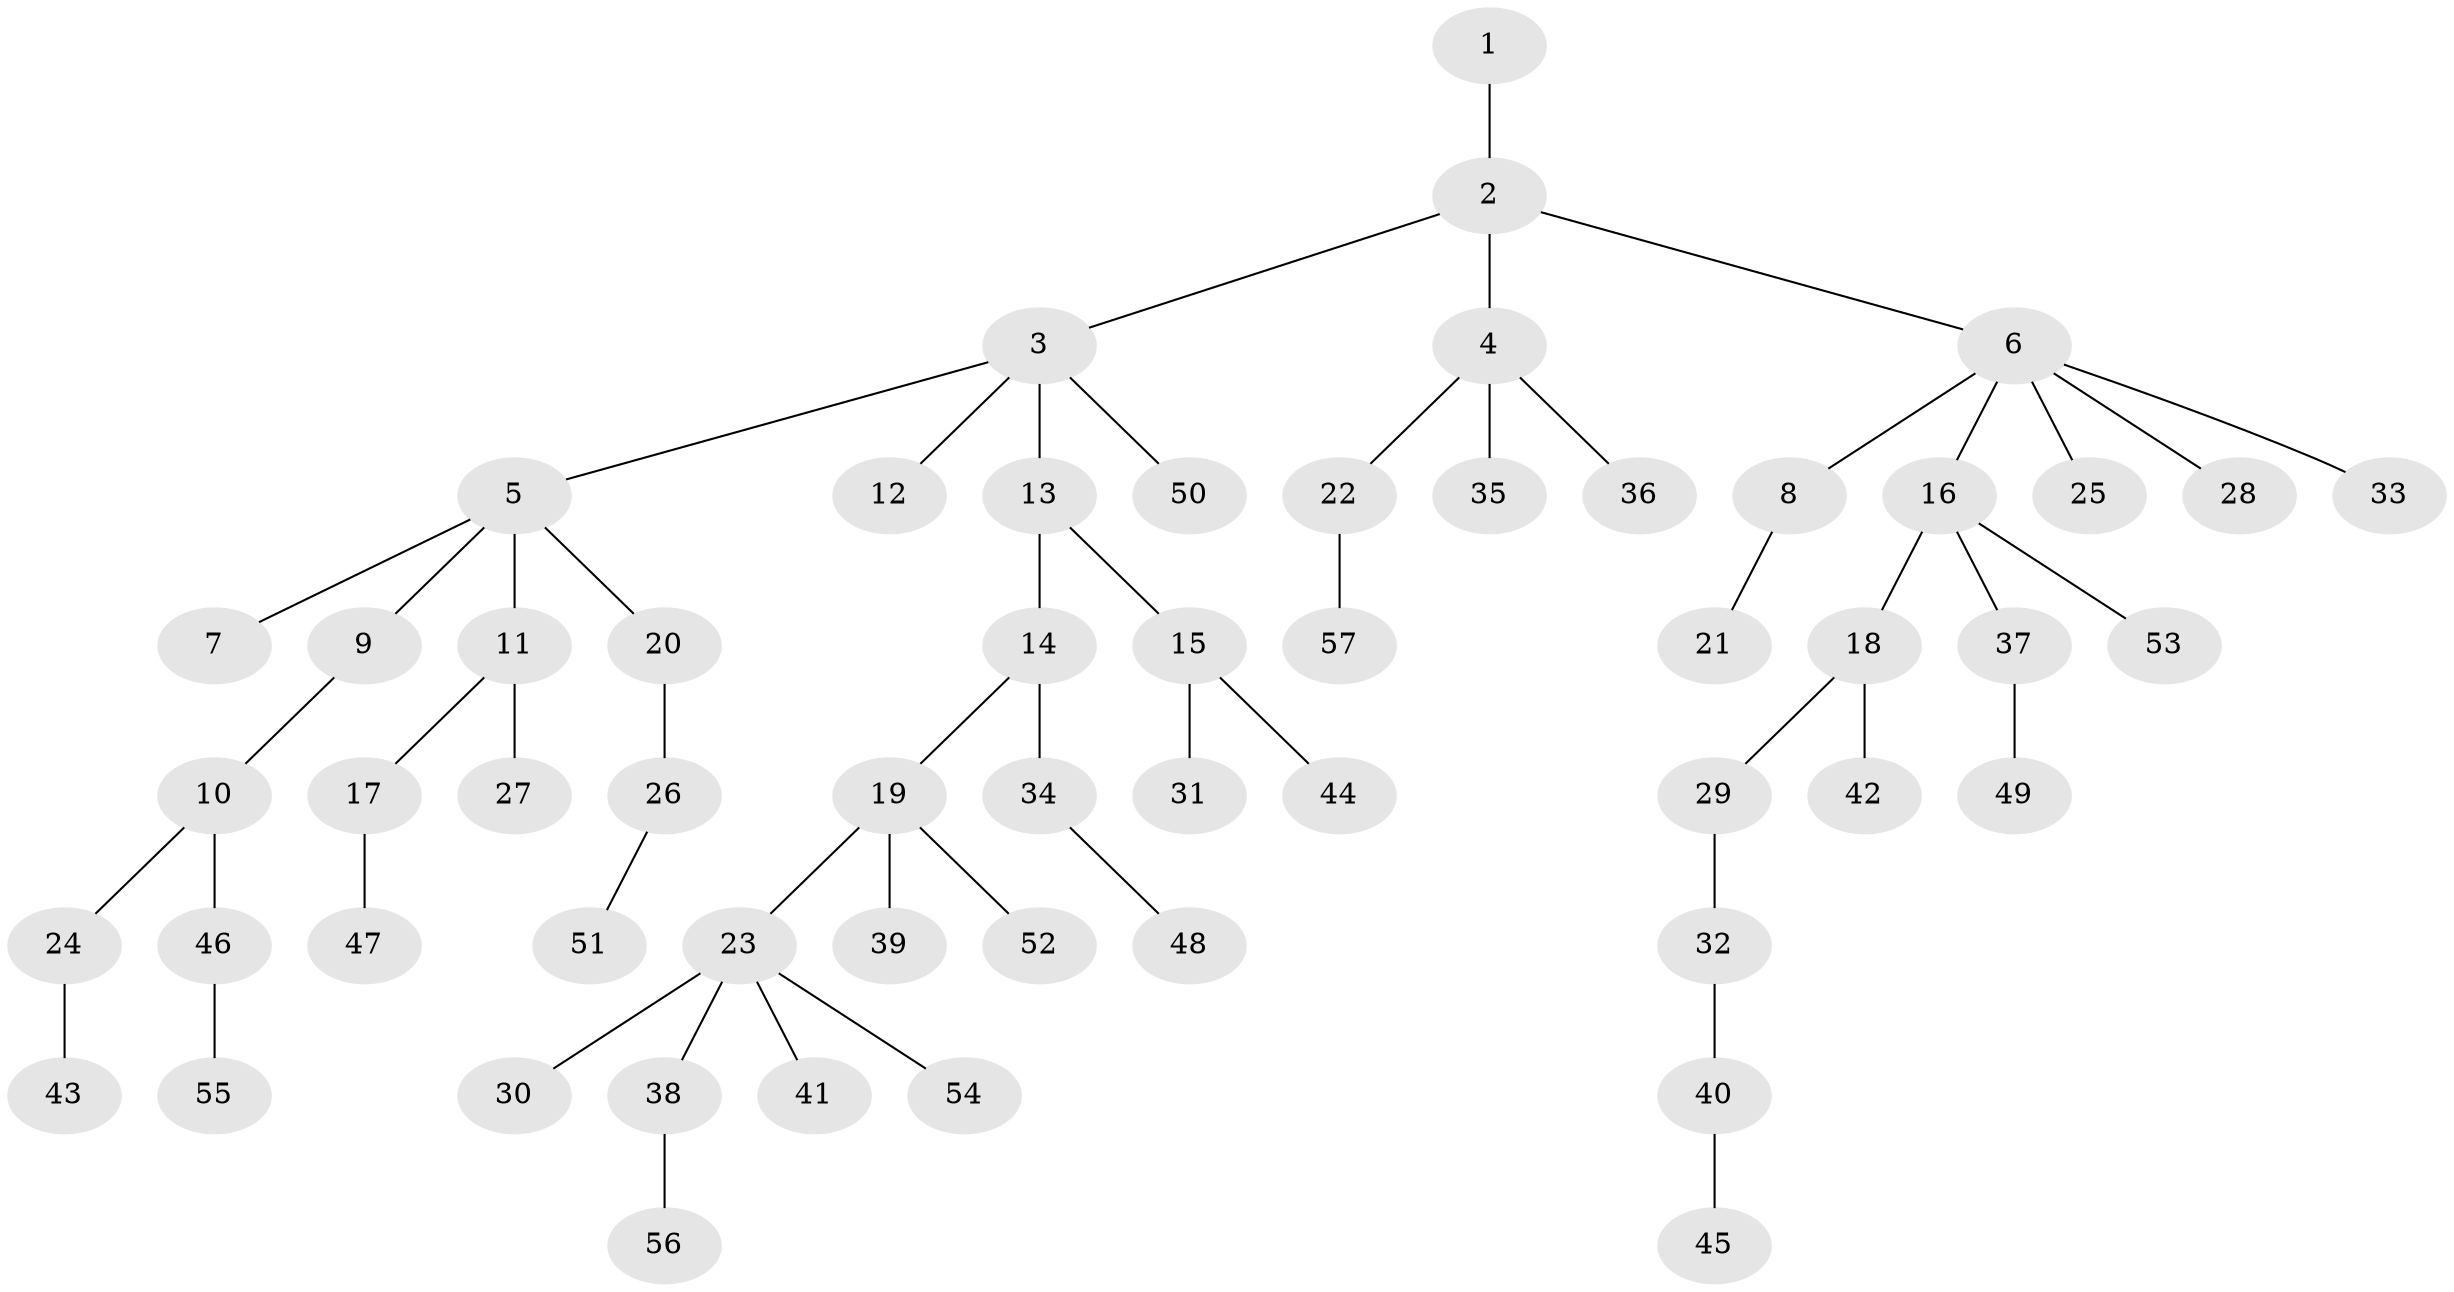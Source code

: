 // coarse degree distribution, {3: 0.10526315789473684, 8: 0.02631578947368421, 5: 0.05263157894736842, 1: 0.5789473684210527, 2: 0.18421052631578946, 4: 0.05263157894736842}
// Generated by graph-tools (version 1.1) at 2025/42/03/06/25 10:42:05]
// undirected, 57 vertices, 56 edges
graph export_dot {
graph [start="1"]
  node [color=gray90,style=filled];
  1;
  2;
  3;
  4;
  5;
  6;
  7;
  8;
  9;
  10;
  11;
  12;
  13;
  14;
  15;
  16;
  17;
  18;
  19;
  20;
  21;
  22;
  23;
  24;
  25;
  26;
  27;
  28;
  29;
  30;
  31;
  32;
  33;
  34;
  35;
  36;
  37;
  38;
  39;
  40;
  41;
  42;
  43;
  44;
  45;
  46;
  47;
  48;
  49;
  50;
  51;
  52;
  53;
  54;
  55;
  56;
  57;
  1 -- 2;
  2 -- 3;
  2 -- 4;
  2 -- 6;
  3 -- 5;
  3 -- 12;
  3 -- 13;
  3 -- 50;
  4 -- 22;
  4 -- 35;
  4 -- 36;
  5 -- 7;
  5 -- 9;
  5 -- 11;
  5 -- 20;
  6 -- 8;
  6 -- 16;
  6 -- 25;
  6 -- 28;
  6 -- 33;
  8 -- 21;
  9 -- 10;
  10 -- 24;
  10 -- 46;
  11 -- 17;
  11 -- 27;
  13 -- 14;
  13 -- 15;
  14 -- 19;
  14 -- 34;
  15 -- 31;
  15 -- 44;
  16 -- 18;
  16 -- 37;
  16 -- 53;
  17 -- 47;
  18 -- 29;
  18 -- 42;
  19 -- 23;
  19 -- 39;
  19 -- 52;
  20 -- 26;
  22 -- 57;
  23 -- 30;
  23 -- 38;
  23 -- 41;
  23 -- 54;
  24 -- 43;
  26 -- 51;
  29 -- 32;
  32 -- 40;
  34 -- 48;
  37 -- 49;
  38 -- 56;
  40 -- 45;
  46 -- 55;
}
